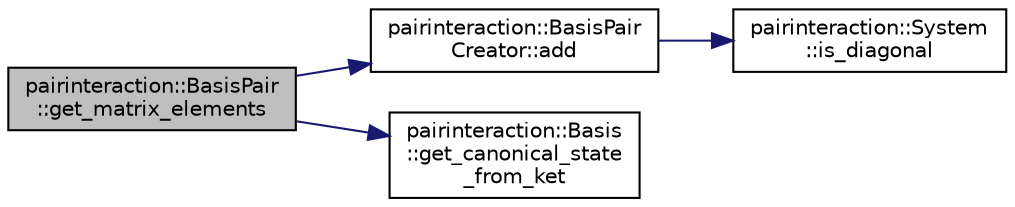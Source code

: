 digraph "pairinteraction::BasisPair::get_matrix_elements"
{
 // INTERACTIVE_SVG=YES
 // LATEX_PDF_SIZE
  bgcolor="transparent";
  edge [fontname="Helvetica",fontsize="10",labelfontname="Helvetica",labelfontsize="10"];
  node [fontname="Helvetica",fontsize="10",shape=record];
  rankdir="LR";
  Node1 [label="pairinteraction::BasisPair\l::get_matrix_elements",height=0.2,width=0.4,color="black", fillcolor="grey75", style="filled", fontcolor="black",tooltip=" "];
  Node1 -> Node2 [color="midnightblue",fontsize="10",style="solid",fontname="Helvetica"];
  Node2 [label="pairinteraction::BasisPair\lCreator::add",height=0.2,width=0.4,color="black",URL="$classpairinteraction_1_1BasisPairCreator.html#a5739700dc9242d895c8f92e42db10708",tooltip=" "];
  Node2 -> Node3 [color="midnightblue",fontsize="10",style="solid",fontname="Helvetica"];
  Node3 [label="pairinteraction::System\l::is_diagonal",height=0.2,width=0.4,color="black",URL="$classpairinteraction_1_1System.html#a6dd1c8d2ace2dc3a9281099fe582cd48",tooltip=" "];
  Node1 -> Node4 [color="midnightblue",fontsize="10",style="solid",fontname="Helvetica"];
  Node4 [label="pairinteraction::Basis\l::get_canonical_state\l_from_ket",height=0.2,width=0.4,color="black",URL="$classpairinteraction_1_1Basis.html#a32f334d450333b9b38c20dd6f2236e87",tooltip=" "];
}
